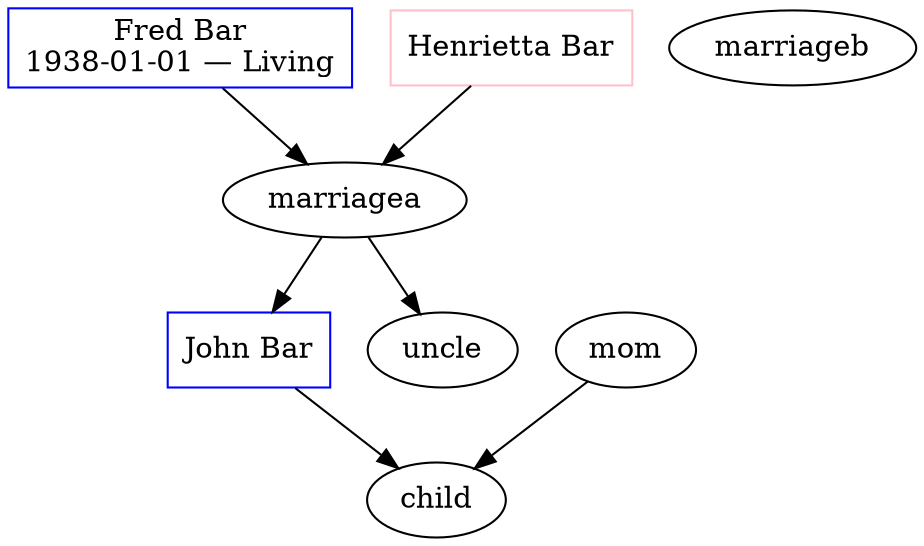 digraph {
        grandpa [label = "Fred Bar\n1938-01-01 &mdash; Living", color = blue, shape = rectangle];
        grandma [label = "Henrietta Bar", color = pink, shape = rectangle];
        dad [label = "John Bar", color = blue, shape = rectangle];
        mom;
        child;
        uncle;
        marriagea;
        marriageb;

        grandpa -> marriagea;
        grandma -> marriagea;

        marriagea -> dad;
        //-> marriageb;
        //mom -> marriageb;

        marriagea -> uncle;

        //marriageb -> child;
        {mom, dad} -> child;
}